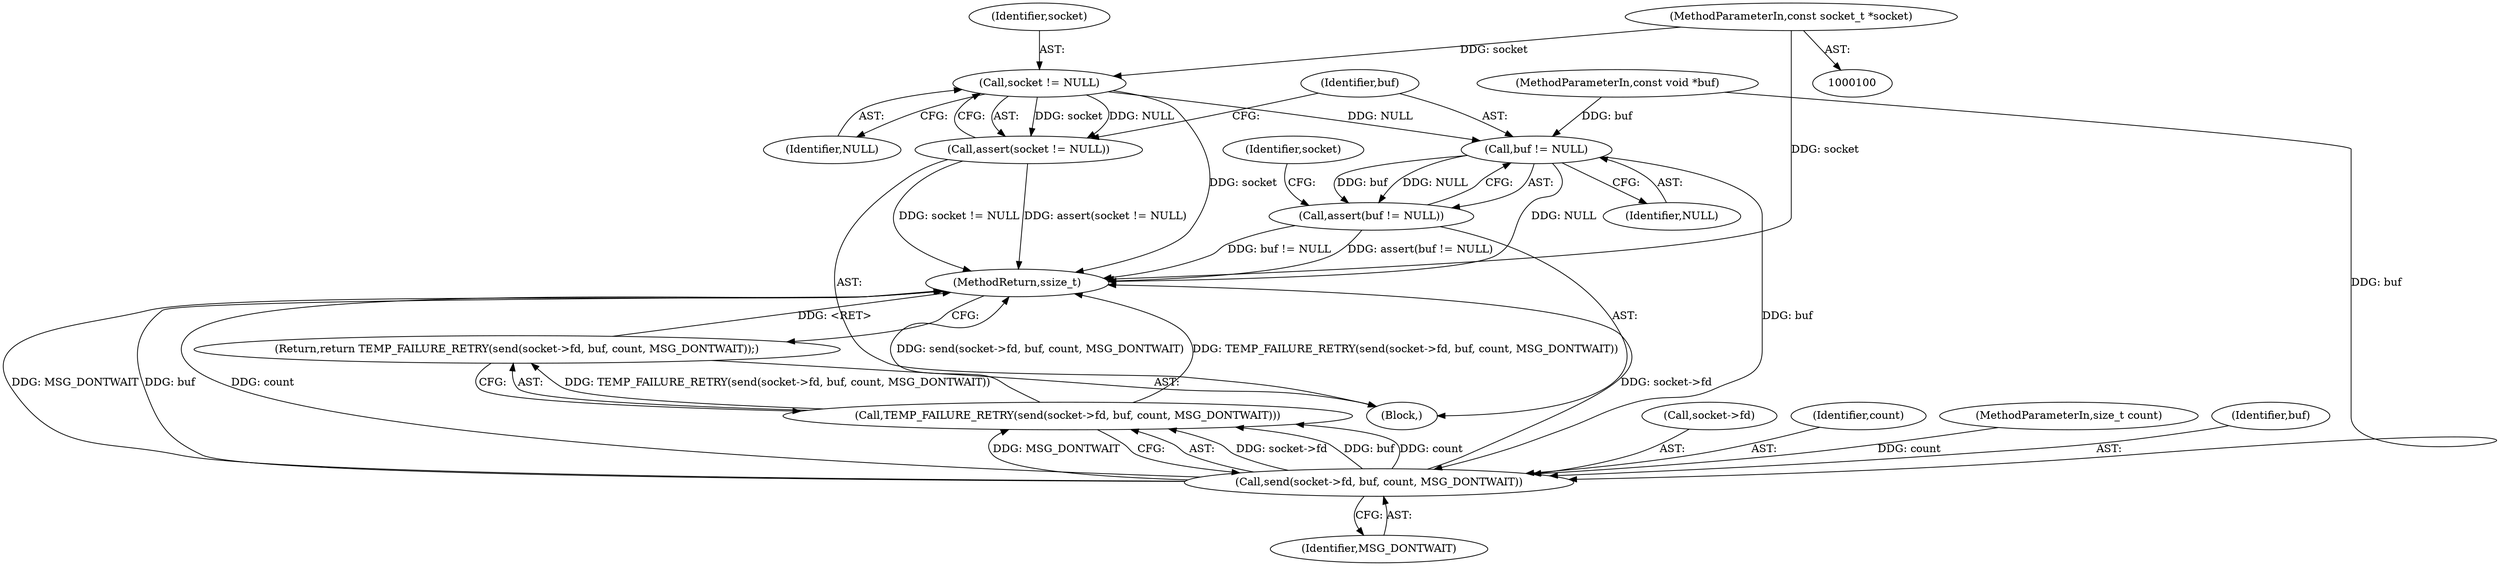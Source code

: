 digraph "0_Android_472271b153c5dc53c28beac55480a8d8434b2d5c_64@API" {
"1000106" [label="(Call,socket != NULL)"];
"1000101" [label="(MethodParameterIn,const socket_t *socket)"];
"1000105" [label="(Call,assert(socket != NULL))"];
"1000110" [label="(Call,buf != NULL)"];
"1000109" [label="(Call,assert(buf != NULL))"];
"1000115" [label="(Call,send(socket->fd, buf, count, MSG_DONTWAIT))"];
"1000114" [label="(Call,TEMP_FAILURE_RETRY(send(socket->fd, buf, count, MSG_DONTWAIT)))"];
"1000113" [label="(Return,return TEMP_FAILURE_RETRY(send(socket->fd, buf, count, MSG_DONTWAIT));)"];
"1000114" [label="(Call,TEMP_FAILURE_RETRY(send(socket->fd, buf, count, MSG_DONTWAIT)))"];
"1000113" [label="(Return,return TEMP_FAILURE_RETRY(send(socket->fd, buf, count, MSG_DONTWAIT));)"];
"1000117" [label="(Identifier,socket)"];
"1000104" [label="(Block,)"];
"1000107" [label="(Identifier,socket)"];
"1000116" [label="(Call,socket->fd)"];
"1000120" [label="(Identifier,count)"];
"1000101" [label="(MethodParameterIn,const socket_t *socket)"];
"1000111" [label="(Identifier,buf)"];
"1000115" [label="(Call,send(socket->fd, buf, count, MSG_DONTWAIT))"];
"1000112" [label="(Identifier,NULL)"];
"1000103" [label="(MethodParameterIn,size_t count)"];
"1000110" [label="(Call,buf != NULL)"];
"1000108" [label="(Identifier,NULL)"];
"1000121" [label="(Identifier,MSG_DONTWAIT)"];
"1000119" [label="(Identifier,buf)"];
"1000122" [label="(MethodReturn,ssize_t)"];
"1000105" [label="(Call,assert(socket != NULL))"];
"1000109" [label="(Call,assert(buf != NULL))"];
"1000106" [label="(Call,socket != NULL)"];
"1000102" [label="(MethodParameterIn,const void *buf)"];
"1000106" -> "1000105"  [label="AST: "];
"1000106" -> "1000108"  [label="CFG: "];
"1000107" -> "1000106"  [label="AST: "];
"1000108" -> "1000106"  [label="AST: "];
"1000105" -> "1000106"  [label="CFG: "];
"1000106" -> "1000122"  [label="DDG: socket"];
"1000106" -> "1000105"  [label="DDG: socket"];
"1000106" -> "1000105"  [label="DDG: NULL"];
"1000101" -> "1000106"  [label="DDG: socket"];
"1000106" -> "1000110"  [label="DDG: NULL"];
"1000101" -> "1000100"  [label="AST: "];
"1000101" -> "1000122"  [label="DDG: socket"];
"1000105" -> "1000104"  [label="AST: "];
"1000111" -> "1000105"  [label="CFG: "];
"1000105" -> "1000122"  [label="DDG: assert(socket != NULL)"];
"1000105" -> "1000122"  [label="DDG: socket != NULL"];
"1000110" -> "1000109"  [label="AST: "];
"1000110" -> "1000112"  [label="CFG: "];
"1000111" -> "1000110"  [label="AST: "];
"1000112" -> "1000110"  [label="AST: "];
"1000109" -> "1000110"  [label="CFG: "];
"1000110" -> "1000122"  [label="DDG: NULL"];
"1000110" -> "1000109"  [label="DDG: buf"];
"1000110" -> "1000109"  [label="DDG: NULL"];
"1000102" -> "1000110"  [label="DDG: buf"];
"1000110" -> "1000115"  [label="DDG: buf"];
"1000109" -> "1000104"  [label="AST: "];
"1000117" -> "1000109"  [label="CFG: "];
"1000109" -> "1000122"  [label="DDG: buf != NULL"];
"1000109" -> "1000122"  [label="DDG: assert(buf != NULL)"];
"1000115" -> "1000114"  [label="AST: "];
"1000115" -> "1000121"  [label="CFG: "];
"1000116" -> "1000115"  [label="AST: "];
"1000119" -> "1000115"  [label="AST: "];
"1000120" -> "1000115"  [label="AST: "];
"1000121" -> "1000115"  [label="AST: "];
"1000114" -> "1000115"  [label="CFG: "];
"1000115" -> "1000122"  [label="DDG: buf"];
"1000115" -> "1000122"  [label="DDG: socket->fd"];
"1000115" -> "1000122"  [label="DDG: MSG_DONTWAIT"];
"1000115" -> "1000122"  [label="DDG: count"];
"1000115" -> "1000114"  [label="DDG: socket->fd"];
"1000115" -> "1000114"  [label="DDG: buf"];
"1000115" -> "1000114"  [label="DDG: count"];
"1000115" -> "1000114"  [label="DDG: MSG_DONTWAIT"];
"1000102" -> "1000115"  [label="DDG: buf"];
"1000103" -> "1000115"  [label="DDG: count"];
"1000114" -> "1000113"  [label="AST: "];
"1000113" -> "1000114"  [label="CFG: "];
"1000114" -> "1000122"  [label="DDG: TEMP_FAILURE_RETRY(send(socket->fd, buf, count, MSG_DONTWAIT))"];
"1000114" -> "1000122"  [label="DDG: send(socket->fd, buf, count, MSG_DONTWAIT)"];
"1000114" -> "1000113"  [label="DDG: TEMP_FAILURE_RETRY(send(socket->fd, buf, count, MSG_DONTWAIT))"];
"1000113" -> "1000104"  [label="AST: "];
"1000122" -> "1000113"  [label="CFG: "];
"1000113" -> "1000122"  [label="DDG: <RET>"];
}

